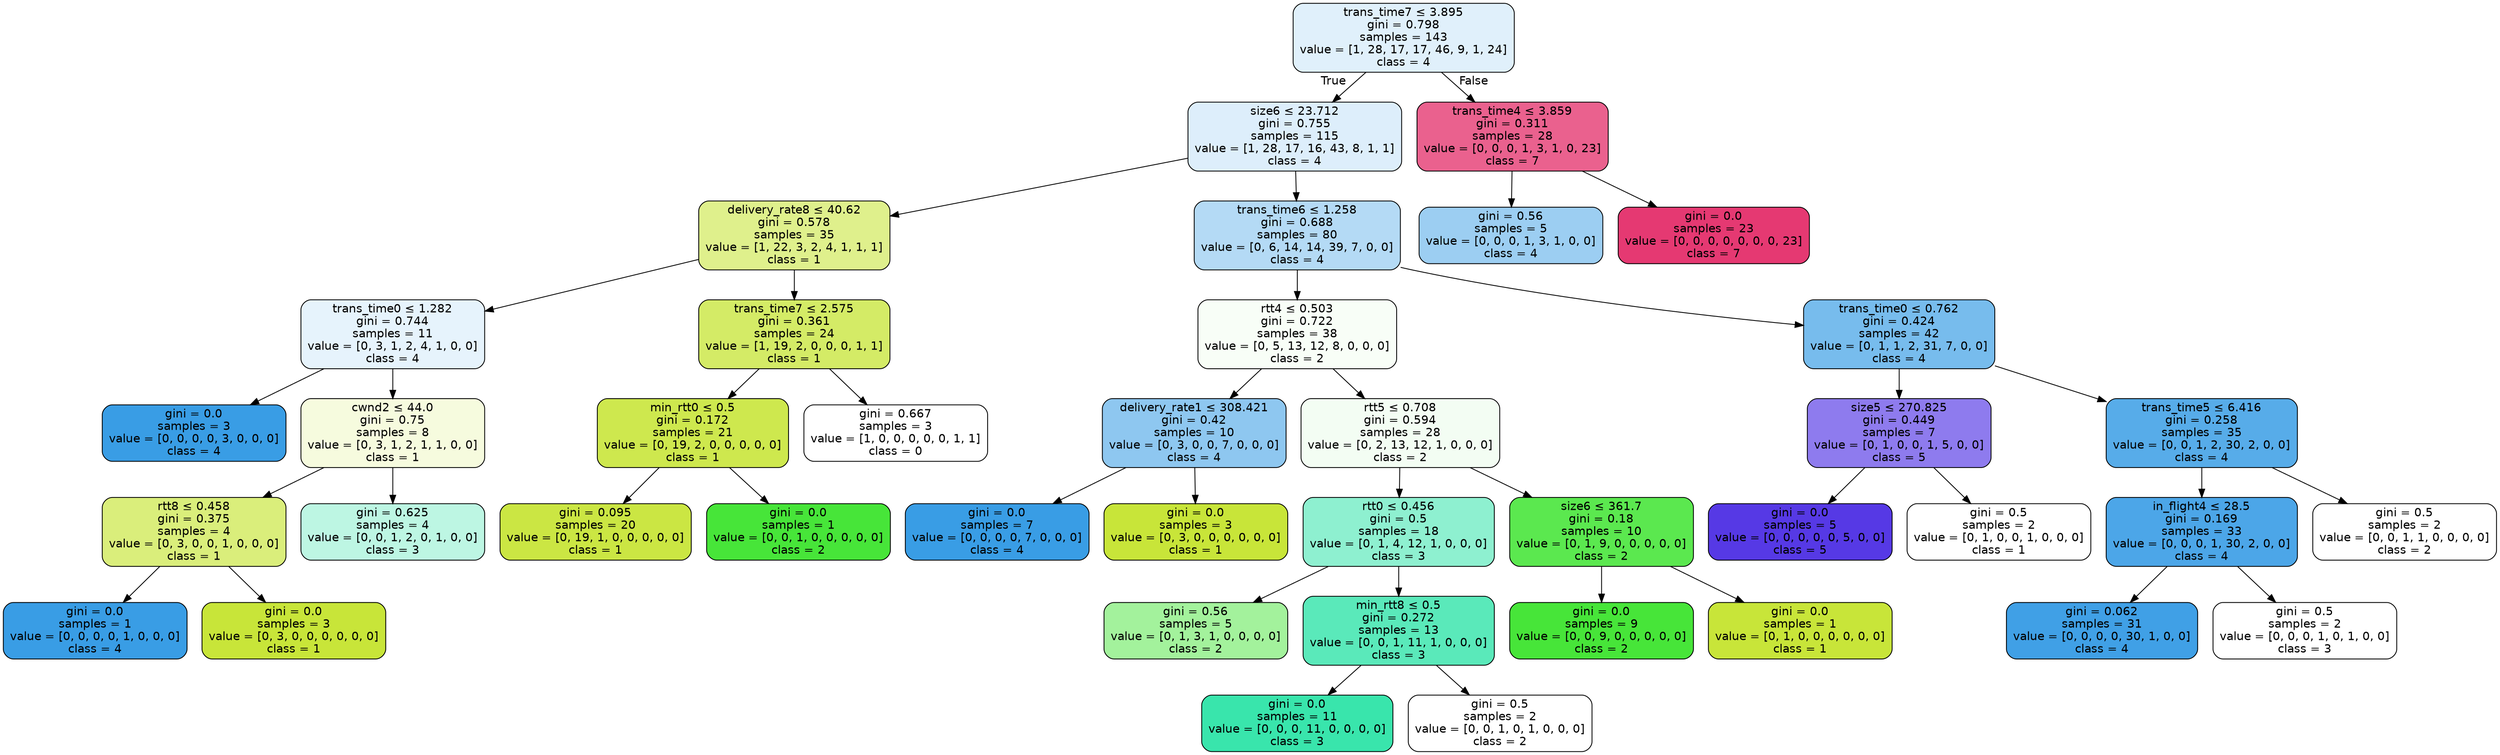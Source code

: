 digraph Tree {
node [shape=box, style="filled, rounded", color="black", fontname="helvetica"] ;
edge [fontname="helvetica"] ;
0 [label=<trans_time7 &le; 3.895<br/>gini = 0.798<br/>samples = 143<br/>value = [1, 28, 17, 17, 46, 9, 1, 24]<br/>class = 4>, fillcolor="#e0f0fb"] ;
1 [label=<size6 &le; 23.712<br/>gini = 0.755<br/>samples = 115<br/>value = [1, 28, 17, 16, 43, 8, 1, 1]<br/>class = 4>, fillcolor="#ddeefb"] ;
0 -> 1 [labeldistance=2.5, labelangle=45, headlabel="True"] ;
2 [label=<delivery_rate8 &le; 40.62<br/>gini = 0.578<br/>samples = 35<br/>value = [1, 22, 3, 2, 4, 1, 1, 1]<br/>class = 1>, fillcolor="#dff08c"] ;
1 -> 2 ;
3 [label=<trans_time0 &le; 1.282<br/>gini = 0.744<br/>samples = 11<br/>value = [0, 3, 1, 2, 4, 1, 0, 0]<br/>class = 4>, fillcolor="#e6f3fc"] ;
2 -> 3 ;
4 [label=<gini = 0.0<br/>samples = 3<br/>value = [0, 0, 0, 0, 3, 0, 0, 0]<br/>class = 4>, fillcolor="#399de5"] ;
3 -> 4 ;
5 [label=<cwnd2 &le; 44.0<br/>gini = 0.75<br/>samples = 8<br/>value = [0, 3, 1, 2, 1, 1, 0, 0]<br/>class = 1>, fillcolor="#f6fbde"] ;
3 -> 5 ;
6 [label=<rtt8 &le; 0.458<br/>gini = 0.375<br/>samples = 4<br/>value = [0, 3, 0, 0, 1, 0, 0, 0]<br/>class = 1>, fillcolor="#daee7b"] ;
5 -> 6 ;
7 [label=<gini = 0.0<br/>samples = 1<br/>value = [0, 0, 0, 0, 1, 0, 0, 0]<br/>class = 4>, fillcolor="#399de5"] ;
6 -> 7 ;
8 [label=<gini = 0.0<br/>samples = 3<br/>value = [0, 3, 0, 0, 0, 0, 0, 0]<br/>class = 1>, fillcolor="#c8e539"] ;
6 -> 8 ;
9 [label=<gini = 0.625<br/>samples = 4<br/>value = [0, 0, 1, 2, 0, 1, 0, 0]<br/>class = 3>, fillcolor="#bdf6e3"] ;
5 -> 9 ;
10 [label=<trans_time7 &le; 2.575<br/>gini = 0.361<br/>samples = 24<br/>value = [1, 19, 2, 0, 0, 0, 1, 1]<br/>class = 1>, fillcolor="#d4eb66"] ;
2 -> 10 ;
11 [label=<min_rtt0 &le; 0.5<br/>gini = 0.172<br/>samples = 21<br/>value = [0, 19, 2, 0, 0, 0, 0, 0]<br/>class = 1>, fillcolor="#cee84e"] ;
10 -> 11 ;
12 [label=<gini = 0.095<br/>samples = 20<br/>value = [0, 19, 1, 0, 0, 0, 0, 0]<br/>class = 1>, fillcolor="#cbe643"] ;
11 -> 12 ;
13 [label=<gini = 0.0<br/>samples = 1<br/>value = [0, 0, 1, 0, 0, 0, 0, 0]<br/>class = 2>, fillcolor="#47e539"] ;
11 -> 13 ;
14 [label=<gini = 0.667<br/>samples = 3<br/>value = [1, 0, 0, 0, 0, 0, 1, 1]<br/>class = 0>, fillcolor="#ffffff"] ;
10 -> 14 ;
15 [label=<trans_time6 &le; 1.258<br/>gini = 0.688<br/>samples = 80<br/>value = [0, 6, 14, 14, 39, 7, 0, 0]<br/>class = 4>, fillcolor="#b4daf5"] ;
1 -> 15 ;
16 [label=<rtt4 &le; 0.503<br/>gini = 0.722<br/>samples = 38<br/>value = [0, 5, 13, 12, 8, 0, 0, 0]<br/>class = 2>, fillcolor="#f8fef7"] ;
15 -> 16 ;
17 [label=<delivery_rate1 &le; 308.421<br/>gini = 0.42<br/>samples = 10<br/>value = [0, 3, 0, 0, 7, 0, 0, 0]<br/>class = 4>, fillcolor="#8ec7f0"] ;
16 -> 17 ;
18 [label=<gini = 0.0<br/>samples = 7<br/>value = [0, 0, 0, 0, 7, 0, 0, 0]<br/>class = 4>, fillcolor="#399de5"] ;
17 -> 18 ;
19 [label=<gini = 0.0<br/>samples = 3<br/>value = [0, 3, 0, 0, 0, 0, 0, 0]<br/>class = 1>, fillcolor="#c8e539"] ;
17 -> 19 ;
20 [label=<rtt5 &le; 0.708<br/>gini = 0.594<br/>samples = 28<br/>value = [0, 2, 13, 12, 1, 0, 0, 0]<br/>class = 2>, fillcolor="#f3fdf3"] ;
16 -> 20 ;
21 [label=<rtt0 &le; 0.456<br/>gini = 0.5<br/>samples = 18<br/>value = [0, 1, 4, 12, 1, 0, 0, 0]<br/>class = 3>, fillcolor="#8ef0d0"] ;
20 -> 21 ;
22 [label=<gini = 0.56<br/>samples = 5<br/>value = [0, 1, 3, 1, 0, 0, 0, 0]<br/>class = 2>, fillcolor="#a3f29c"] ;
21 -> 22 ;
23 [label=<min_rtt8 &le; 0.5<br/>gini = 0.272<br/>samples = 13<br/>value = [0, 0, 1, 11, 1, 0, 0, 0]<br/>class = 3>, fillcolor="#5ae9ba"] ;
21 -> 23 ;
24 [label=<gini = 0.0<br/>samples = 11<br/>value = [0, 0, 0, 11, 0, 0, 0, 0]<br/>class = 3>, fillcolor="#39e5ac"] ;
23 -> 24 ;
25 [label=<gini = 0.5<br/>samples = 2<br/>value = [0, 0, 1, 0, 1, 0, 0, 0]<br/>class = 2>, fillcolor="#ffffff"] ;
23 -> 25 ;
26 [label=<size6 &le; 361.7<br/>gini = 0.18<br/>samples = 10<br/>value = [0, 1, 9, 0, 0, 0, 0, 0]<br/>class = 2>, fillcolor="#5be84f"] ;
20 -> 26 ;
27 [label=<gini = 0.0<br/>samples = 9<br/>value = [0, 0, 9, 0, 0, 0, 0, 0]<br/>class = 2>, fillcolor="#47e539"] ;
26 -> 27 ;
28 [label=<gini = 0.0<br/>samples = 1<br/>value = [0, 1, 0, 0, 0, 0, 0, 0]<br/>class = 1>, fillcolor="#c8e539"] ;
26 -> 28 ;
29 [label=<trans_time0 &le; 0.762<br/>gini = 0.424<br/>samples = 42<br/>value = [0, 1, 1, 2, 31, 7, 0, 0]<br/>class = 4>, fillcolor="#77bced"] ;
15 -> 29 ;
30 [label=<size5 &le; 270.825<br/>gini = 0.449<br/>samples = 7<br/>value = [0, 1, 0, 0, 1, 5, 0, 0]<br/>class = 5>, fillcolor="#8e7bee"] ;
29 -> 30 ;
31 [label=<gini = 0.0<br/>samples = 5<br/>value = [0, 0, 0, 0, 0, 5, 0, 0]<br/>class = 5>, fillcolor="#5639e5"] ;
30 -> 31 ;
32 [label=<gini = 0.5<br/>samples = 2<br/>value = [0, 1, 0, 0, 1, 0, 0, 0]<br/>class = 1>, fillcolor="#ffffff"] ;
30 -> 32 ;
33 [label=<trans_time5 &le; 6.416<br/>gini = 0.258<br/>samples = 35<br/>value = [0, 0, 1, 2, 30, 2, 0, 0]<br/>class = 4>, fillcolor="#57ace9"] ;
29 -> 33 ;
34 [label=<in_flight4 &le; 28.5<br/>gini = 0.169<br/>samples = 33<br/>value = [0, 0, 0, 1, 30, 2, 0, 0]<br/>class = 4>, fillcolor="#4ca6e8"] ;
33 -> 34 ;
35 [label=<gini = 0.062<br/>samples = 31<br/>value = [0, 0, 0, 0, 30, 1, 0, 0]<br/>class = 4>, fillcolor="#40a0e6"] ;
34 -> 35 ;
36 [label=<gini = 0.5<br/>samples = 2<br/>value = [0, 0, 0, 1, 0, 1, 0, 0]<br/>class = 3>, fillcolor="#ffffff"] ;
34 -> 36 ;
37 [label=<gini = 0.5<br/>samples = 2<br/>value = [0, 0, 1, 1, 0, 0, 0, 0]<br/>class = 2>, fillcolor="#ffffff"] ;
33 -> 37 ;
38 [label=<trans_time4 &le; 3.859<br/>gini = 0.311<br/>samples = 28<br/>value = [0, 0, 0, 1, 3, 1, 0, 23]<br/>class = 7>, fillcolor="#ea618e"] ;
0 -> 38 [labeldistance=2.5, labelangle=-45, headlabel="False"] ;
39 [label=<gini = 0.56<br/>samples = 5<br/>value = [0, 0, 0, 1, 3, 1, 0, 0]<br/>class = 4>, fillcolor="#9ccef2"] ;
38 -> 39 ;
40 [label=<gini = 0.0<br/>samples = 23<br/>value = [0, 0, 0, 0, 0, 0, 0, 23]<br/>class = 7>, fillcolor="#e53972"] ;
38 -> 40 ;
}
